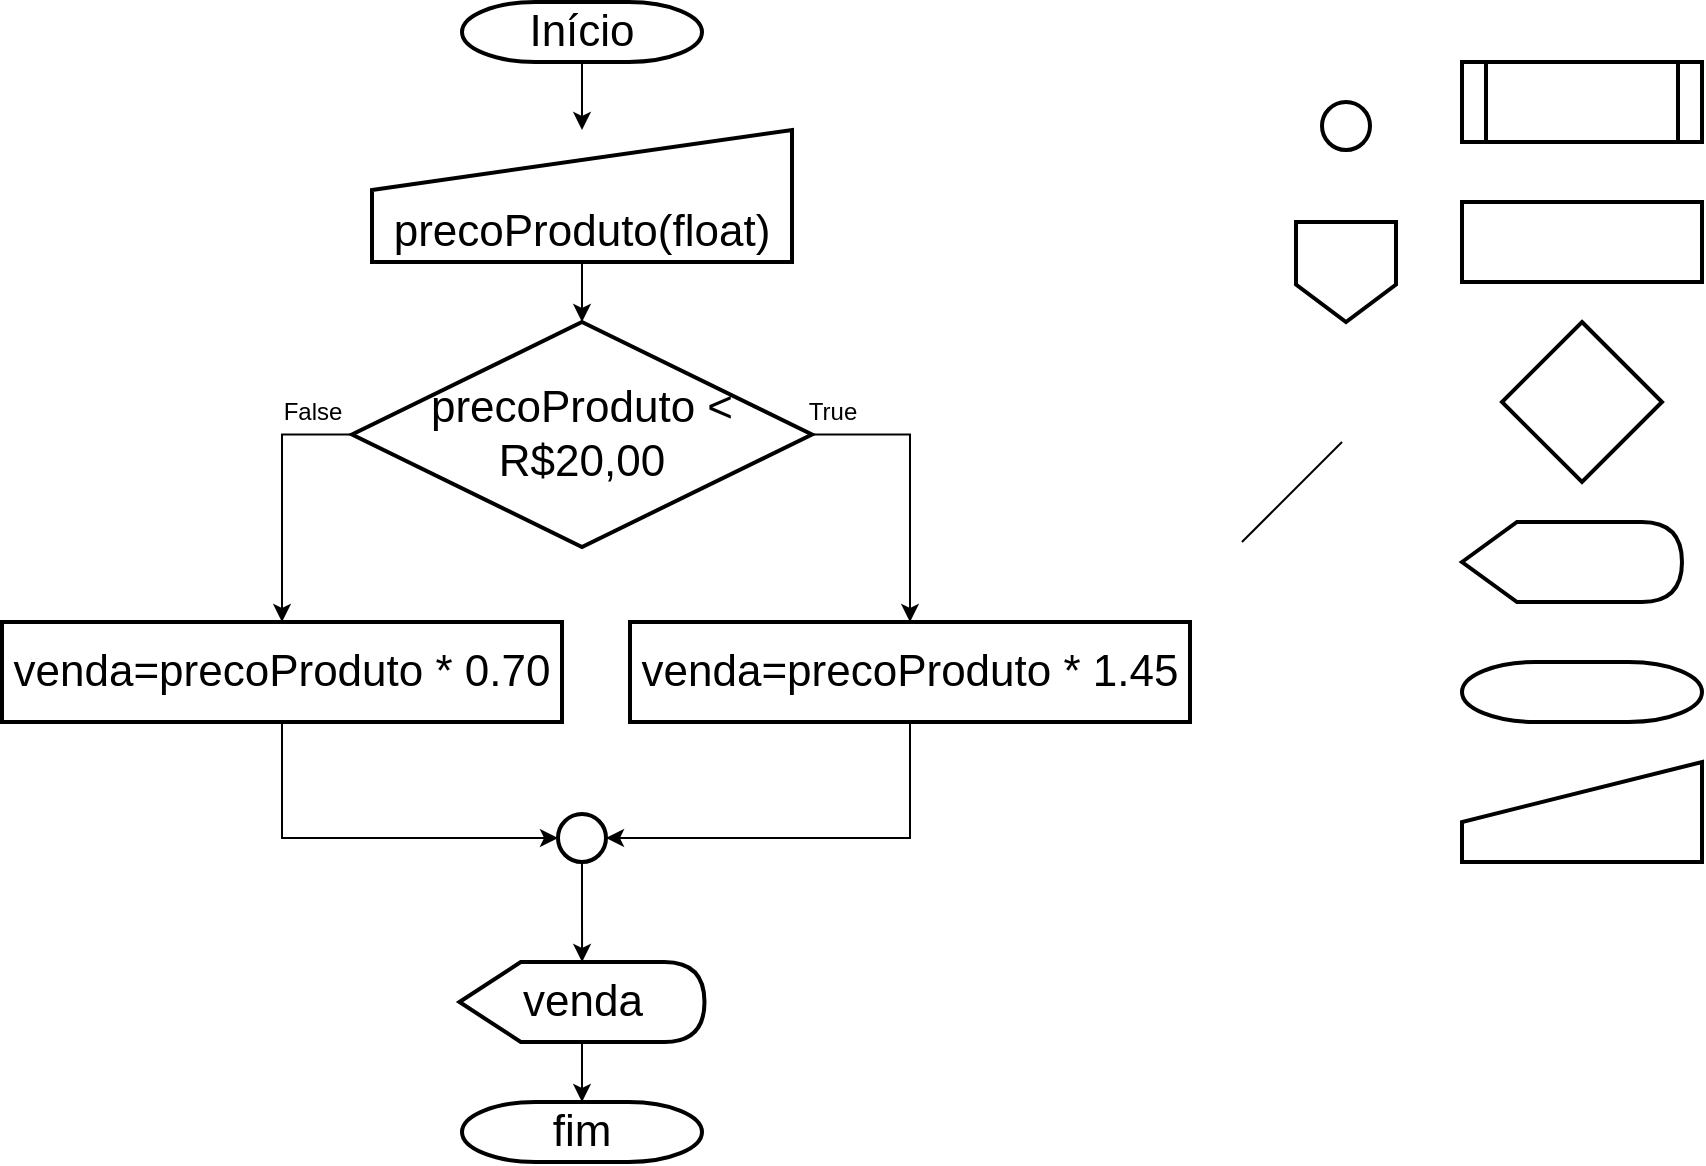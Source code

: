 <mxfile version="12.9.3" type="device"><diagram id="pfvXnGhYd8uyGcWILHOe" name="Page-1"><mxGraphModel dx="1679" dy="494" grid="1" gridSize="10" guides="1" tooltips="1" connect="1" arrows="1" fold="1" page="1" pageScale="1" pageWidth="827" pageHeight="1169" math="0" shadow="0"><root><mxCell id="0"/><mxCell id="1" parent="0"/><mxCell id="k3qTGBVu936iP13gfT48-1" value="" style="shape=process;whiteSpace=wrap;html=1;backgroundOutline=1;strokeWidth=2;fontSize=22;" parent="1" vertex="1"><mxGeometry x="690" y="40" width="120" height="40" as="geometry"/></mxCell><mxCell id="k3qTGBVu936iP13gfT48-2" value="" style="rounded=0;whiteSpace=wrap;html=1;strokeWidth=2;fontSize=22;" parent="1" vertex="1"><mxGeometry x="690" y="110" width="120" height="40" as="geometry"/></mxCell><mxCell id="k3qTGBVu936iP13gfT48-3" value="" style="rhombus;whiteSpace=wrap;html=1;strokeWidth=2;fontSize=22;" parent="1" vertex="1"><mxGeometry x="710" y="170" width="80" height="80" as="geometry"/></mxCell><mxCell id="k3qTGBVu936iP13gfT48-4" value="" style="shape=display;whiteSpace=wrap;html=1;strokeWidth=2;fontSize=22;" parent="1" vertex="1"><mxGeometry x="690" y="270" width="110" height="40" as="geometry"/></mxCell><mxCell id="k3qTGBVu936iP13gfT48-7" value="" style="strokeWidth=2;html=1;shape=mxgraph.flowchart.terminator;whiteSpace=wrap;fontSize=22;" parent="1" vertex="1"><mxGeometry x="690" y="340" width="120" height="30" as="geometry"/></mxCell><mxCell id="k3qTGBVu936iP13gfT48-8" value="" style="shape=manualInput;whiteSpace=wrap;html=1;strokeWidth=2;fontSize=22;verticalAlign=bottom;" parent="1" vertex="1"><mxGeometry x="690" y="390" width="120" height="50" as="geometry"/></mxCell><mxCell id="8Lwm6xLf6v4XqvJ4ygxP-15" value="" style="ellipse;whiteSpace=wrap;html=1;aspect=fixed;fontSize=20;strokeWidth=2;" parent="1" vertex="1"><mxGeometry x="620" y="60" width="24" height="24" as="geometry"/></mxCell><mxCell id="T5BEBSp8lceXJKpe9L_l-1" value="" style="shape=offPageConnector;whiteSpace=wrap;html=1;strokeWidth=2;fontSize=23;" parent="1" vertex="1"><mxGeometry x="607" y="120" width="50" height="50" as="geometry"/></mxCell><mxCell id="n-XfKmwGPJ-Yx1A8gQ0A-4" value="" style="endArrow=none;html=1;" parent="1" edge="1"><mxGeometry width="50" height="50" relative="1" as="geometry"><mxPoint x="580" y="280" as="sourcePoint"/><mxPoint x="630" y="230" as="targetPoint"/></mxGeometry></mxCell><mxCell id="OklSMj860a88ddHF9neE-16" style="edgeStyle=orthogonalEdgeStyle;rounded=0;orthogonalLoop=1;jettySize=auto;html=1;exitX=0.5;exitY=1;exitDx=0;exitDy=0;exitPerimeter=0;entryX=0.5;entryY=0;entryDx=0;entryDy=0;" parent="1" source="OklSMj860a88ddHF9neE-1" target="OklSMj860a88ddHF9neE-2" edge="1"><mxGeometry relative="1" as="geometry"/></mxCell><mxCell id="OklSMj860a88ddHF9neE-1" value="Início" style="strokeWidth=2;html=1;shape=mxgraph.flowchart.terminator;whiteSpace=wrap;fontSize=22;" parent="1" vertex="1"><mxGeometry x="190" y="10" width="120" height="30" as="geometry"/></mxCell><mxCell id="OklSMj860a88ddHF9neE-17" style="edgeStyle=orthogonalEdgeStyle;rounded=0;orthogonalLoop=1;jettySize=auto;html=1;exitX=0.5;exitY=1;exitDx=0;exitDy=0;entryX=0.5;entryY=0;entryDx=0;entryDy=0;" parent="1" source="OklSMj860a88ddHF9neE-2" target="OklSMj860a88ddHF9neE-3" edge="1"><mxGeometry relative="1" as="geometry"/></mxCell><mxCell id="OklSMj860a88ddHF9neE-2" value="precoProduto(float)" style="shape=manualInput;whiteSpace=wrap;html=1;strokeWidth=2;fontSize=22;verticalAlign=bottom;" parent="1" vertex="1"><mxGeometry x="145" y="74" width="210" height="66" as="geometry"/></mxCell><mxCell id="8CuCajijqTH6FSnoo6Am-11" style="edgeStyle=orthogonalEdgeStyle;rounded=0;orthogonalLoop=1;jettySize=auto;html=1;exitX=0;exitY=0.5;exitDx=0;exitDy=0;entryX=0.5;entryY=0;entryDx=0;entryDy=0;" parent="1" source="OklSMj860a88ddHF9neE-3" target="8CuCajijqTH6FSnoo6Am-2" edge="1"><mxGeometry relative="1" as="geometry"><Array as="points"><mxPoint x="100" y="226"/><mxPoint x="100" y="310"/></Array></mxGeometry></mxCell><mxCell id="zi--m02Z38J5QrZ0Xl2U-1" style="edgeStyle=orthogonalEdgeStyle;rounded=0;orthogonalLoop=1;jettySize=auto;html=1;exitX=1;exitY=0.5;exitDx=0;exitDy=0;entryX=0.5;entryY=0;entryDx=0;entryDy=0;" edge="1" parent="1" source="OklSMj860a88ddHF9neE-3" target="8CuCajijqTH6FSnoo6Am-4"><mxGeometry relative="1" as="geometry"/></mxCell><mxCell id="OklSMj860a88ddHF9neE-3" value="precoProduto &amp;lt; R$20,00" style="rhombus;whiteSpace=wrap;html=1;strokeWidth=2;fontSize=22;" parent="1" vertex="1"><mxGeometry x="135" y="170" width="230" height="112.5" as="geometry"/></mxCell><mxCell id="8CuCajijqTH6FSnoo6Am-31" style="edgeStyle=orthogonalEdgeStyle;rounded=0;orthogonalLoop=1;jettySize=auto;html=1;exitX=0.5;exitY=1;exitDx=0;exitDy=0;entryX=0;entryY=0.5;entryDx=0;entryDy=0;" parent="1" source="8CuCajijqTH6FSnoo6Am-2" target="8CuCajijqTH6FSnoo6Am-21" edge="1"><mxGeometry relative="1" as="geometry"/></mxCell><mxCell id="8CuCajijqTH6FSnoo6Am-2" value="venda=precoProduto * 0.70" style="rounded=0;whiteSpace=wrap;html=1;strokeWidth=2;fontSize=22;" parent="1" vertex="1"><mxGeometry x="-40" y="320" width="280" height="50" as="geometry"/></mxCell><mxCell id="8CuCajijqTH6FSnoo6Am-32" style="edgeStyle=orthogonalEdgeStyle;rounded=0;orthogonalLoop=1;jettySize=auto;html=1;exitX=0.5;exitY=1;exitDx=0;exitDy=0;entryX=1;entryY=0.5;entryDx=0;entryDy=0;" parent="1" source="8CuCajijqTH6FSnoo6Am-4" target="8CuCajijqTH6FSnoo6Am-21" edge="1"><mxGeometry relative="1" as="geometry"/></mxCell><mxCell id="8CuCajijqTH6FSnoo6Am-4" value="venda=precoProduto * 1.45" style="rounded=0;whiteSpace=wrap;html=1;strokeWidth=2;fontSize=22;" parent="1" vertex="1"><mxGeometry x="274" y="320" width="280" height="50" as="geometry"/></mxCell><mxCell id="8CuCajijqTH6FSnoo6Am-12" value="True" style="text;html=1;align=center;verticalAlign=middle;resizable=0;points=[];autosize=1;" parent="1" vertex="1"><mxGeometry x="355" y="205" width="40" height="20" as="geometry"/></mxCell><mxCell id="8CuCajijqTH6FSnoo6Am-13" value="False" style="text;html=1;align=center;verticalAlign=middle;resizable=0;points=[];autosize=1;" parent="1" vertex="1"><mxGeometry x="95" y="205" width="40" height="20" as="geometry"/></mxCell><mxCell id="8CuCajijqTH6FSnoo6Am-34" style="edgeStyle=orthogonalEdgeStyle;rounded=0;orthogonalLoop=1;jettySize=auto;html=1;exitX=0.5;exitY=1;exitDx=0;exitDy=0;" parent="1" source="8CuCajijqTH6FSnoo6Am-21" target="8CuCajijqTH6FSnoo6Am-33" edge="1"><mxGeometry relative="1" as="geometry"/></mxCell><mxCell id="8CuCajijqTH6FSnoo6Am-21" value="" style="ellipse;whiteSpace=wrap;html=1;aspect=fixed;fontSize=20;strokeWidth=2;" parent="1" vertex="1"><mxGeometry x="238" y="416" width="24" height="24" as="geometry"/></mxCell><mxCell id="zi--m02Z38J5QrZ0Xl2U-2" style="edgeStyle=orthogonalEdgeStyle;rounded=0;orthogonalLoop=1;jettySize=auto;html=1;exitX=0;exitY=0;exitDx=66.562;exitDy=40;exitPerimeter=0;entryX=0.5;entryY=0;entryDx=0;entryDy=0;entryPerimeter=0;" edge="1" parent="1" source="8CuCajijqTH6FSnoo6Am-33" target="tJdm5BJV26ihcPkR5xHb-1"><mxGeometry relative="1" as="geometry"/></mxCell><mxCell id="8CuCajijqTH6FSnoo6Am-33" value="venda" style="shape=display;whiteSpace=wrap;html=1;strokeWidth=2;fontSize=22;" parent="1" vertex="1"><mxGeometry x="188.75" y="490" width="122.5" height="40" as="geometry"/></mxCell><mxCell id="tJdm5BJV26ihcPkR5xHb-1" value="fim" style="strokeWidth=2;html=1;shape=mxgraph.flowchart.terminator;whiteSpace=wrap;fontSize=22;" parent="1" vertex="1"><mxGeometry x="190" y="560" width="120" height="30" as="geometry"/></mxCell></root></mxGraphModel></diagram></mxfile>